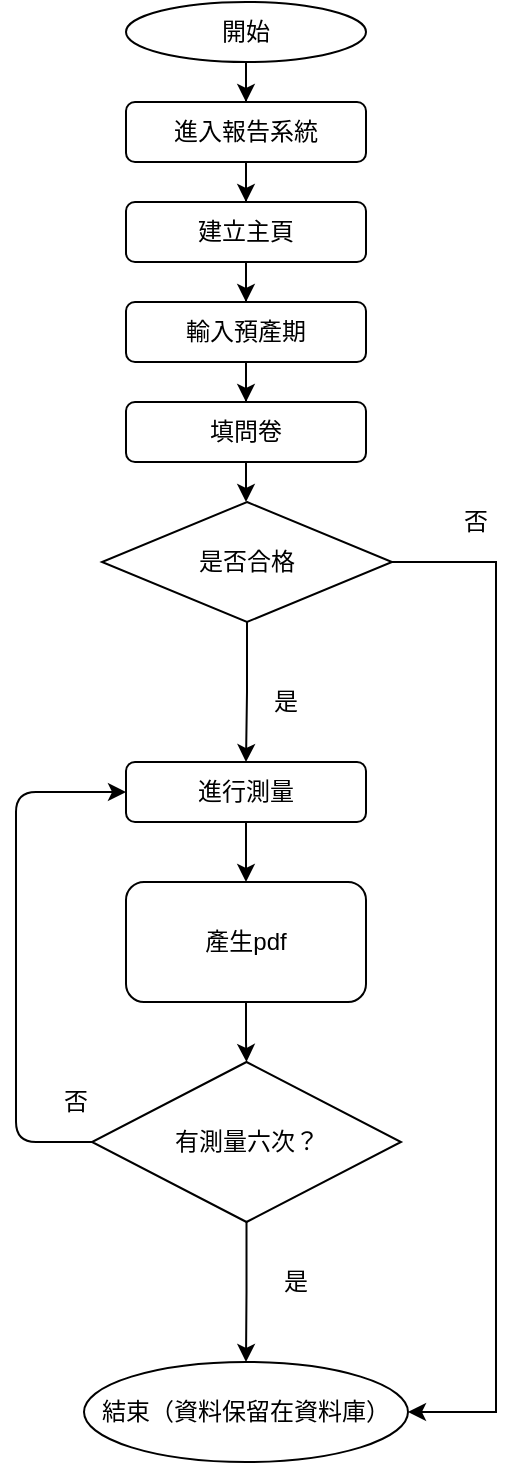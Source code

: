 <mxfile version="14.2.4" type="github">
  <diagram id="QuHo0EahksI5WG8cS5MH" name="Page-1">
    <mxGraphModel dx="946" dy="614" grid="1" gridSize="10" guides="1" tooltips="1" connect="1" arrows="1" fold="1" page="1" pageScale="1" pageWidth="850" pageHeight="1100" math="0" shadow="0">
      <root>
        <mxCell id="0" />
        <mxCell id="1" parent="0" />
        <mxCell id="xl8_mKh4Q-UKelTO1kNt-3" value="" style="edgeStyle=orthogonalEdgeStyle;rounded=0;orthogonalLoop=1;jettySize=auto;html=1;" edge="1" parent="1" source="xl8_mKh4Q-UKelTO1kNt-1" target="xl8_mKh4Q-UKelTO1kNt-2">
          <mxGeometry relative="1" as="geometry" />
        </mxCell>
        <mxCell id="xl8_mKh4Q-UKelTO1kNt-1" value="開始" style="ellipse;whiteSpace=wrap;html=1;" vertex="1" parent="1">
          <mxGeometry x="365" y="40" width="120" height="30" as="geometry" />
        </mxCell>
        <mxCell id="xl8_mKh4Q-UKelTO1kNt-5" value="" style="edgeStyle=orthogonalEdgeStyle;rounded=0;orthogonalLoop=1;jettySize=auto;html=1;" edge="1" parent="1" source="xl8_mKh4Q-UKelTO1kNt-2" target="xl8_mKh4Q-UKelTO1kNt-4">
          <mxGeometry relative="1" as="geometry" />
        </mxCell>
        <mxCell id="xl8_mKh4Q-UKelTO1kNt-2" value="進入報告系統" style="rounded=1;whiteSpace=wrap;html=1;" vertex="1" parent="1">
          <mxGeometry x="365" y="90" width="120" height="30" as="geometry" />
        </mxCell>
        <mxCell id="xl8_mKh4Q-UKelTO1kNt-7" value="" style="edgeStyle=orthogonalEdgeStyle;rounded=0;orthogonalLoop=1;jettySize=auto;html=1;" edge="1" parent="1" source="xl8_mKh4Q-UKelTO1kNt-4" target="xl8_mKh4Q-UKelTO1kNt-6">
          <mxGeometry relative="1" as="geometry" />
        </mxCell>
        <mxCell id="xl8_mKh4Q-UKelTO1kNt-4" value="建立主頁" style="whiteSpace=wrap;html=1;rounded=1;" vertex="1" parent="1">
          <mxGeometry x="365" y="140" width="120" height="30" as="geometry" />
        </mxCell>
        <mxCell id="xl8_mKh4Q-UKelTO1kNt-9" value="" style="edgeStyle=orthogonalEdgeStyle;rounded=0;orthogonalLoop=1;jettySize=auto;html=1;" edge="1" parent="1" source="xl8_mKh4Q-UKelTO1kNt-6" target="xl8_mKh4Q-UKelTO1kNt-8">
          <mxGeometry relative="1" as="geometry" />
        </mxCell>
        <mxCell id="xl8_mKh4Q-UKelTO1kNt-6" value="輸入預產期" style="whiteSpace=wrap;html=1;rounded=1;" vertex="1" parent="1">
          <mxGeometry x="365" y="190" width="120" height="30" as="geometry" />
        </mxCell>
        <mxCell id="xl8_mKh4Q-UKelTO1kNt-11" value="" style="edgeStyle=orthogonalEdgeStyle;rounded=0;orthogonalLoop=1;jettySize=auto;html=1;" edge="1" parent="1" source="xl8_mKh4Q-UKelTO1kNt-8" target="xl8_mKh4Q-UKelTO1kNt-10">
          <mxGeometry relative="1" as="geometry" />
        </mxCell>
        <mxCell id="xl8_mKh4Q-UKelTO1kNt-8" value="填問卷" style="rounded=1;whiteSpace=wrap;html=1;" vertex="1" parent="1">
          <mxGeometry x="365" y="240" width="120" height="30" as="geometry" />
        </mxCell>
        <mxCell id="xl8_mKh4Q-UKelTO1kNt-13" value="" style="edgeStyle=orthogonalEdgeStyle;rounded=0;orthogonalLoop=1;jettySize=auto;html=1;" edge="1" parent="1" source="xl8_mKh4Q-UKelTO1kNt-10" target="xl8_mKh4Q-UKelTO1kNt-12">
          <mxGeometry relative="1" as="geometry" />
        </mxCell>
        <mxCell id="xl8_mKh4Q-UKelTO1kNt-16" value="" style="edgeStyle=orthogonalEdgeStyle;rounded=0;orthogonalLoop=1;jettySize=auto;html=1;entryX=1;entryY=0.5;entryDx=0;entryDy=0;" edge="1" parent="1" source="xl8_mKh4Q-UKelTO1kNt-10" target="xl8_mKh4Q-UKelTO1kNt-22">
          <mxGeometry relative="1" as="geometry">
            <mxPoint x="580" y="660" as="targetPoint" />
            <Array as="points">
              <mxPoint x="550" y="320" />
              <mxPoint x="550" y="745" />
            </Array>
          </mxGeometry>
        </mxCell>
        <mxCell id="xl8_mKh4Q-UKelTO1kNt-10" value="是否合格" style="rhombus;whiteSpace=wrap;html=1;" vertex="1" parent="1">
          <mxGeometry x="353" y="290" width="145" height="60" as="geometry" />
        </mxCell>
        <mxCell id="xl8_mKh4Q-UKelTO1kNt-20" value="" style="edgeStyle=orthogonalEdgeStyle;rounded=0;orthogonalLoop=1;jettySize=auto;html=1;" edge="1" parent="1" source="xl8_mKh4Q-UKelTO1kNt-12" target="xl8_mKh4Q-UKelTO1kNt-19">
          <mxGeometry relative="1" as="geometry" />
        </mxCell>
        <mxCell id="xl8_mKh4Q-UKelTO1kNt-12" value="進行測量" style="rounded=1;whiteSpace=wrap;html=1;" vertex="1" parent="1">
          <mxGeometry x="365" y="420" width="120" height="30" as="geometry" />
        </mxCell>
        <mxCell id="xl8_mKh4Q-UKelTO1kNt-14" value="是" style="text;html=1;strokeColor=none;fillColor=none;align=center;verticalAlign=middle;whiteSpace=wrap;rounded=0;" vertex="1" parent="1">
          <mxGeometry x="425" y="380" width="40" height="20" as="geometry" />
        </mxCell>
        <mxCell id="xl8_mKh4Q-UKelTO1kNt-17" value="否" style="text;html=1;strokeColor=none;fillColor=none;align=center;verticalAlign=middle;whiteSpace=wrap;rounded=0;" vertex="1" parent="1">
          <mxGeometry x="520" y="290" width="40" height="20" as="geometry" />
        </mxCell>
        <mxCell id="xl8_mKh4Q-UKelTO1kNt-25" value="" style="edgeStyle=orthogonalEdgeStyle;rounded=0;orthogonalLoop=1;jettySize=auto;html=1;" edge="1" parent="1" source="xl8_mKh4Q-UKelTO1kNt-19" target="xl8_mKh4Q-UKelTO1kNt-24">
          <mxGeometry relative="1" as="geometry" />
        </mxCell>
        <mxCell id="xl8_mKh4Q-UKelTO1kNt-19" value="產生pdf" style="rounded=1;whiteSpace=wrap;html=1;" vertex="1" parent="1">
          <mxGeometry x="365" y="480" width="120" height="60" as="geometry" />
        </mxCell>
        <mxCell id="xl8_mKh4Q-UKelTO1kNt-22" value="結束（資料保留在資料庫）" style="ellipse;whiteSpace=wrap;html=1;" vertex="1" parent="1">
          <mxGeometry x="344" y="720" width="162" height="50" as="geometry" />
        </mxCell>
        <mxCell id="xl8_mKh4Q-UKelTO1kNt-26" value="" style="edgeStyle=orthogonalEdgeStyle;rounded=0;orthogonalLoop=1;jettySize=auto;html=1;" edge="1" parent="1" source="xl8_mKh4Q-UKelTO1kNt-24" target="xl8_mKh4Q-UKelTO1kNt-22">
          <mxGeometry relative="1" as="geometry" />
        </mxCell>
        <mxCell id="xl8_mKh4Q-UKelTO1kNt-24" value="有測量六次？" style="rhombus;whiteSpace=wrap;html=1;" vertex="1" parent="1">
          <mxGeometry x="348" y="570" width="154.5" height="80" as="geometry" />
        </mxCell>
        <mxCell id="xl8_mKh4Q-UKelTO1kNt-27" value="是" style="text;html=1;strokeColor=none;fillColor=none;align=center;verticalAlign=middle;whiteSpace=wrap;rounded=0;" vertex="1" parent="1">
          <mxGeometry x="430" y="670" width="40" height="20" as="geometry" />
        </mxCell>
        <mxCell id="xl8_mKh4Q-UKelTO1kNt-29" value="" style="endArrow=classic;html=1;exitX=0;exitY=0.5;exitDx=0;exitDy=0;entryX=0;entryY=0.5;entryDx=0;entryDy=0;" edge="1" parent="1" source="xl8_mKh4Q-UKelTO1kNt-24" target="xl8_mKh4Q-UKelTO1kNt-12">
          <mxGeometry width="50" height="50" relative="1" as="geometry">
            <mxPoint x="400" y="550" as="sourcePoint" />
            <mxPoint x="450" y="500" as="targetPoint" />
            <Array as="points">
              <mxPoint x="310" y="610" />
              <mxPoint x="310" y="510" />
              <mxPoint x="310" y="435" />
            </Array>
          </mxGeometry>
        </mxCell>
        <mxCell id="xl8_mKh4Q-UKelTO1kNt-30" value="否" style="text;html=1;strokeColor=none;fillColor=none;align=center;verticalAlign=middle;whiteSpace=wrap;rounded=0;" vertex="1" parent="1">
          <mxGeometry x="320" y="580" width="40" height="20" as="geometry" />
        </mxCell>
      </root>
    </mxGraphModel>
  </diagram>
</mxfile>

